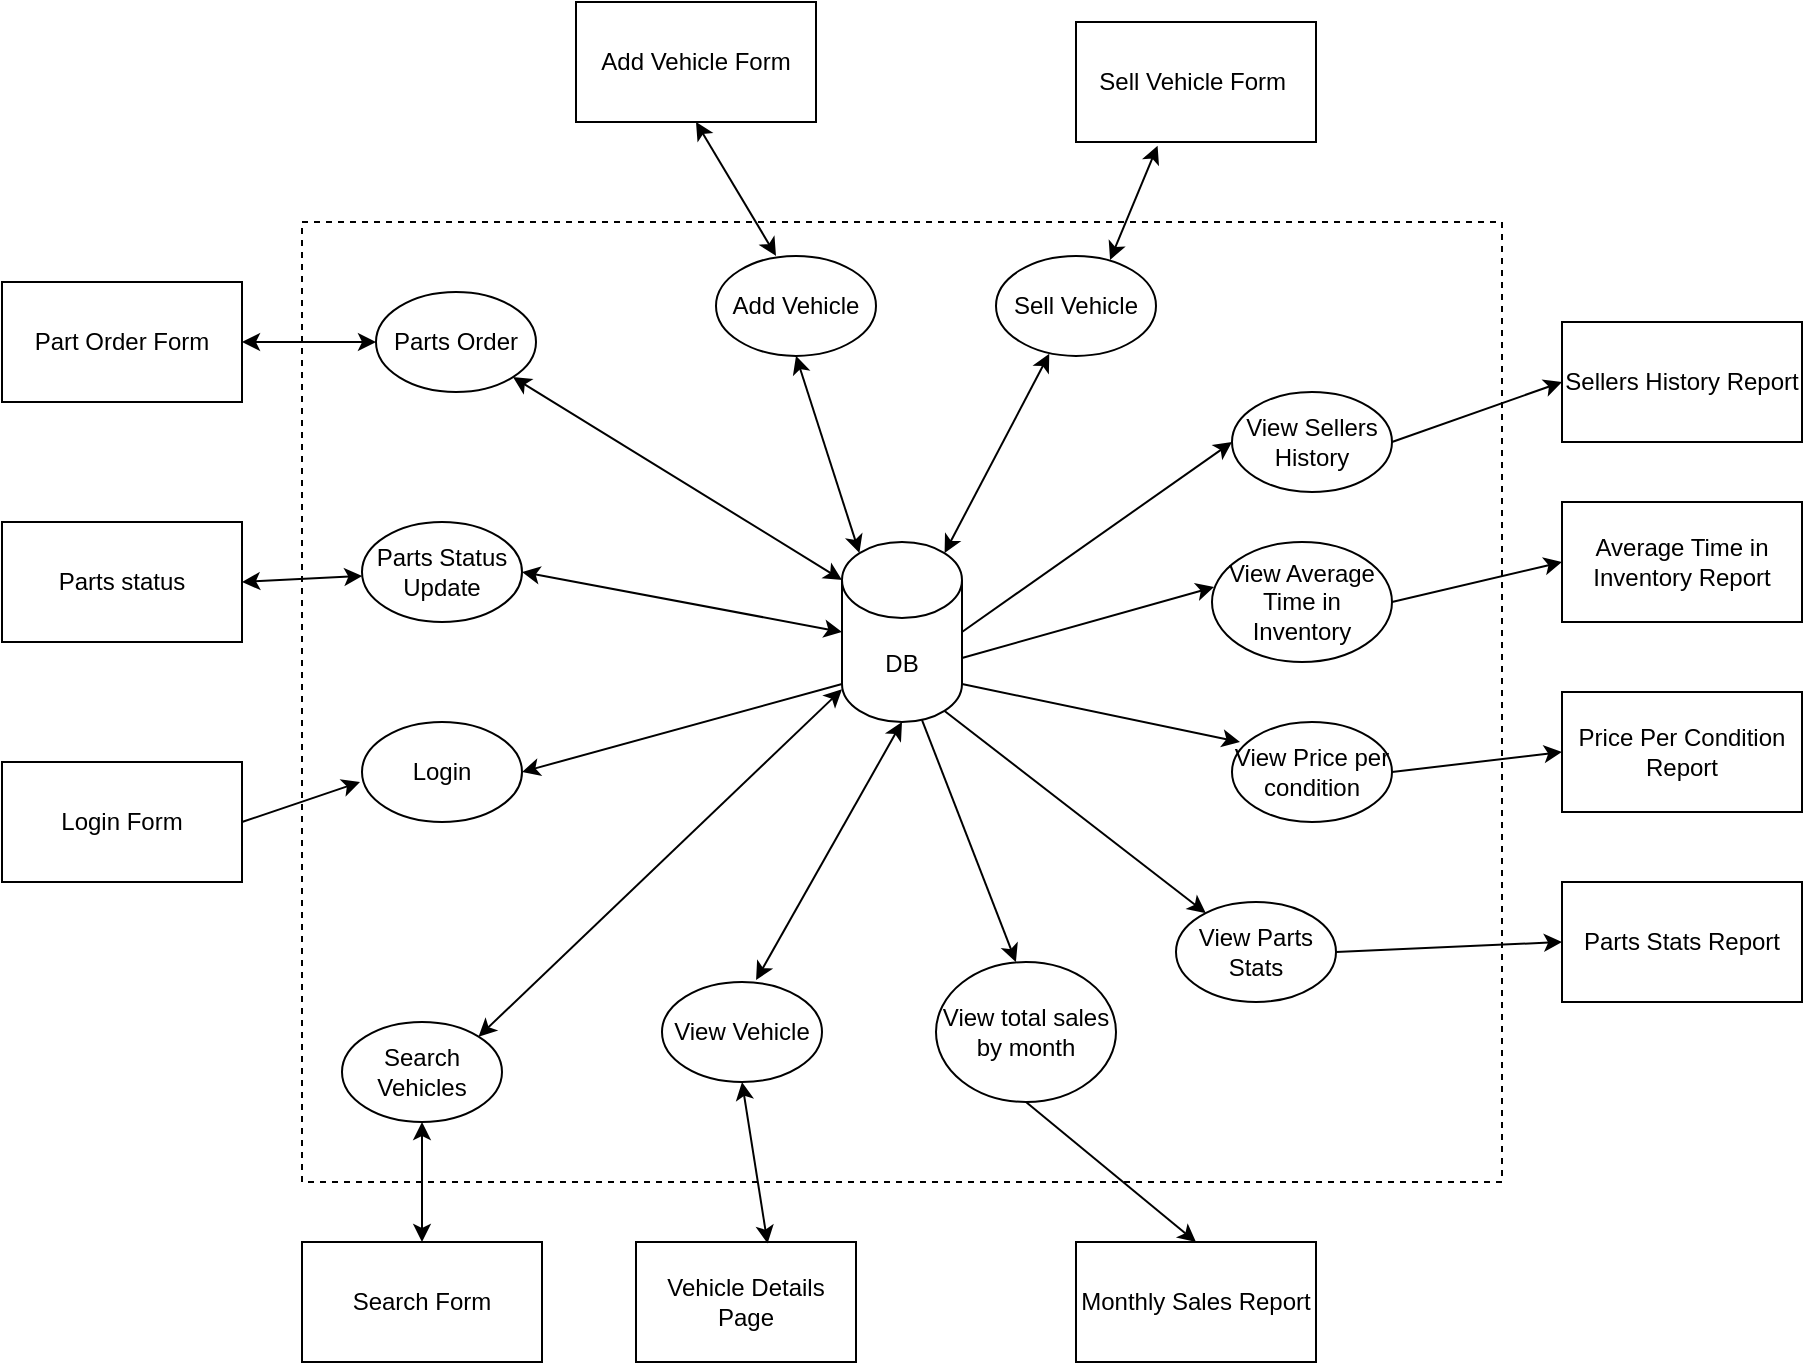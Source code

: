 <mxfile version="24.7.8">
  <diagram name="Page-1" id="O3VUC4EruAWj7rbk-weQ">
    <mxGraphModel dx="954" dy="612" grid="1" gridSize="10" guides="1" tooltips="1" connect="1" arrows="1" fold="1" page="1" pageScale="1" pageWidth="1100" pageHeight="850" math="0" shadow="0">
      <root>
        <mxCell id="0" />
        <mxCell id="1" parent="0" />
        <mxCell id="uZB3BlQuaGmwkZELH0Op-1" value="DB" style="shape=cylinder3;whiteSpace=wrap;html=1;boundedLbl=1;backgroundOutline=1;size=19;" parent="1" vertex="1">
          <mxGeometry x="523" y="320" width="60" height="90" as="geometry" />
        </mxCell>
        <mxCell id="uZB3BlQuaGmwkZELH0Op-2" value="" style="endArrow=none;dashed=1;html=1;rounded=0;" parent="1" edge="1">
          <mxGeometry width="50" height="50" relative="1" as="geometry">
            <mxPoint x="853" y="640" as="sourcePoint" />
            <mxPoint x="853" y="640" as="targetPoint" />
            <Array as="points">
              <mxPoint x="253" y="640" />
              <mxPoint x="253" y="160" />
              <mxPoint x="853" y="160" />
            </Array>
          </mxGeometry>
        </mxCell>
        <mxCell id="uZB3BlQuaGmwkZELH0Op-4" value="Search Vehicles" style="ellipse;whiteSpace=wrap;html=1;" parent="1" vertex="1">
          <mxGeometry x="273" y="560" width="80" height="50" as="geometry" />
        </mxCell>
        <mxCell id="uZB3BlQuaGmwkZELH0Op-8" value="Login Form" style="rounded=0;whiteSpace=wrap;html=1;" parent="1" vertex="1">
          <mxGeometry x="103" y="430" width="120" height="60" as="geometry" />
        </mxCell>
        <mxCell id="uZB3BlQuaGmwkZELH0Op-10" value="Login" style="ellipse;whiteSpace=wrap;html=1;" parent="1" vertex="1">
          <mxGeometry x="283" y="410" width="80" height="50" as="geometry" />
        </mxCell>
        <mxCell id="uZB3BlQuaGmwkZELH0Op-11" value="" style="endArrow=classic;html=1;rounded=0;exitX=0;exitY=1;exitDx=0;exitDy=-19;exitPerimeter=0;entryX=1;entryY=0.5;entryDx=0;entryDy=0;" parent="1" source="uZB3BlQuaGmwkZELH0Op-1" target="uZB3BlQuaGmwkZELH0Op-10" edge="1">
          <mxGeometry width="50" height="50" relative="1" as="geometry">
            <mxPoint x="533" y="410" as="sourcePoint" />
            <mxPoint x="583" y="360" as="targetPoint" />
          </mxGeometry>
        </mxCell>
        <mxCell id="uZB3BlQuaGmwkZELH0Op-12" value="" style="endArrow=classic;html=1;rounded=0;exitX=1;exitY=0.5;exitDx=0;exitDy=0;" parent="1" source="uZB3BlQuaGmwkZELH0Op-8" edge="1">
          <mxGeometry width="50" height="50" relative="1" as="geometry">
            <mxPoint x="533" y="410" as="sourcePoint" />
            <mxPoint x="282" y="440" as="targetPoint" />
          </mxGeometry>
        </mxCell>
        <mxCell id="uZB3BlQuaGmwkZELH0Op-16" value="Part Order Form" style="rounded=0;whiteSpace=wrap;html=1;" parent="1" vertex="1">
          <mxGeometry x="103" y="190" width="120" height="60" as="geometry" />
        </mxCell>
        <mxCell id="uZB3BlQuaGmwkZELH0Op-17" value="Parts Order" style="ellipse;whiteSpace=wrap;html=1;" parent="1" vertex="1">
          <mxGeometry x="290" y="195" width="80" height="50" as="geometry" />
        </mxCell>
        <mxCell id="uZB3BlQuaGmwkZELH0Op-27" value="" style="endArrow=classic;html=1;rounded=0;exitX=1;exitY=0.5;exitDx=0;exitDy=0;entryX=0;entryY=0.5;entryDx=0;entryDy=0;startArrow=classic;startFill=1;" parent="1" source="uZB3BlQuaGmwkZELH0Op-16" target="uZB3BlQuaGmwkZELH0Op-17" edge="1">
          <mxGeometry width="50" height="50" relative="1" as="geometry">
            <mxPoint x="663" y="210" as="sourcePoint" />
            <mxPoint x="713" y="160" as="targetPoint" />
          </mxGeometry>
        </mxCell>
        <mxCell id="uZB3BlQuaGmwkZELH0Op-28" value="Add Vehicle Form" style="rounded=0;whiteSpace=wrap;html=1;" parent="1" vertex="1">
          <mxGeometry x="390" y="50" width="120" height="60" as="geometry" />
        </mxCell>
        <mxCell id="uZB3BlQuaGmwkZELH0Op-29" value="Add Vehicle" style="ellipse;whiteSpace=wrap;html=1;" parent="1" vertex="1">
          <mxGeometry x="460" y="176.94" width="80" height="50" as="geometry" />
        </mxCell>
        <mxCell id="uZB3BlQuaGmwkZELH0Op-30" value="" style="endArrow=classic;html=1;rounded=0;exitX=0.5;exitY=1;exitDx=0;exitDy=0;entryX=0.375;entryY=0;entryDx=0;entryDy=0;entryPerimeter=0;startArrow=classic;startFill=1;" parent="1" source="uZB3BlQuaGmwkZELH0Op-28" target="uZB3BlQuaGmwkZELH0Op-29" edge="1">
          <mxGeometry width="50" height="50" relative="1" as="geometry">
            <mxPoint x="533" y="300" as="sourcePoint" />
            <mxPoint x="583" y="250" as="targetPoint" />
          </mxGeometry>
        </mxCell>
        <mxCell id="uZB3BlQuaGmwkZELH0Op-31" value="" style="endArrow=classic;html=1;rounded=0;entryX=0.145;entryY=0;entryDx=0;entryDy=5.51;entryPerimeter=0;startArrow=classic;startFill=1;exitX=0.5;exitY=1;exitDx=0;exitDy=0;" parent="1" source="uZB3BlQuaGmwkZELH0Op-29" target="uZB3BlQuaGmwkZELH0Op-1" edge="1">
          <mxGeometry width="50" height="50" relative="1" as="geometry">
            <mxPoint x="480" y="230" as="sourcePoint" />
            <mxPoint x="491.96" y="320.0" as="targetPoint" />
          </mxGeometry>
        </mxCell>
        <mxCell id="uZB3BlQuaGmwkZELH0Op-34" value="Sell Vehicle Form&amp;nbsp;" style="rounded=0;whiteSpace=wrap;html=1;" parent="1" vertex="1">
          <mxGeometry x="640" y="60" width="120" height="60" as="geometry" />
        </mxCell>
        <mxCell id="uZB3BlQuaGmwkZELH0Op-36" value="Sell Vehicle" style="ellipse;whiteSpace=wrap;html=1;" parent="1" vertex="1">
          <mxGeometry x="600" y="176.94" width="80" height="50" as="geometry" />
        </mxCell>
        <mxCell id="uZB3BlQuaGmwkZELH0Op-39" value="" style="endArrow=classic;html=1;rounded=0;entryX=0.713;entryY=0.04;entryDx=0;entryDy=0;entryPerimeter=0;exitX=0.34;exitY=1.031;exitDx=0;exitDy=0;exitPerimeter=0;startArrow=classic;startFill=1;" parent="1" source="uZB3BlQuaGmwkZELH0Op-34" target="uZB3BlQuaGmwkZELH0Op-36" edge="1">
          <mxGeometry width="50" height="50" relative="1" as="geometry">
            <mxPoint x="683" y="160" as="sourcePoint" />
            <mxPoint x="583" y="250" as="targetPoint" />
          </mxGeometry>
        </mxCell>
        <mxCell id="uZB3BlQuaGmwkZELH0Op-40" value="View Sellers History" style="ellipse;whiteSpace=wrap;html=1;" parent="1" vertex="1">
          <mxGeometry x="718" y="245" width="80" height="50" as="geometry" />
        </mxCell>
        <mxCell id="uZB3BlQuaGmwkZELH0Op-41" value="View Average Time in Inventory" style="ellipse;whiteSpace=wrap;html=1;" parent="1" vertex="1">
          <mxGeometry x="708" y="320" width="90" height="60" as="geometry" />
        </mxCell>
        <mxCell id="uZB3BlQuaGmwkZELH0Op-42" value="View Price per condition" style="ellipse;whiteSpace=wrap;html=1;" parent="1" vertex="1">
          <mxGeometry x="718" y="410" width="80" height="50" as="geometry" />
        </mxCell>
        <mxCell id="uZB3BlQuaGmwkZELH0Op-43" value="View Parts Stats" style="ellipse;whiteSpace=wrap;html=1;" parent="1" vertex="1">
          <mxGeometry x="690" y="500" width="80" height="50" as="geometry" />
        </mxCell>
        <mxCell id="uZB3BlQuaGmwkZELH0Op-44" value="Parts Stats Report" style="rounded=0;whiteSpace=wrap;html=1;" parent="1" vertex="1">
          <mxGeometry x="883" y="490" width="120" height="60" as="geometry" />
        </mxCell>
        <mxCell id="uZB3BlQuaGmwkZELH0Op-45" value="" style="endArrow=classic;html=1;rounded=0;exitX=1;exitY=0.5;exitDx=0;exitDy=0;exitPerimeter=0;entryX=0;entryY=0.5;entryDx=0;entryDy=0;" parent="1" source="uZB3BlQuaGmwkZELH0Op-1" target="uZB3BlQuaGmwkZELH0Op-40" edge="1">
          <mxGeometry width="50" height="50" relative="1" as="geometry">
            <mxPoint x="533" y="420" as="sourcePoint" />
            <mxPoint x="583" y="370" as="targetPoint" />
          </mxGeometry>
        </mxCell>
        <mxCell id="uZB3BlQuaGmwkZELH0Op-46" value="" style="endArrow=classic;html=1;rounded=0;entryX=0.012;entryY=0.375;entryDx=0;entryDy=0;exitX=1;exitY=0;exitDx=0;exitDy=58;exitPerimeter=0;entryPerimeter=0;" parent="1" source="uZB3BlQuaGmwkZELH0Op-1" target="uZB3BlQuaGmwkZELH0Op-41" edge="1">
          <mxGeometry width="50" height="50" relative="1" as="geometry">
            <mxPoint x="603" y="420" as="sourcePoint" />
            <mxPoint x="763" y="355" as="targetPoint" />
          </mxGeometry>
        </mxCell>
        <mxCell id="uZB3BlQuaGmwkZELH0Op-47" value="" style="endArrow=classic;html=1;rounded=0;entryX=0.05;entryY=0.2;entryDx=0;entryDy=0;exitX=1;exitY=1;exitDx=0;exitDy=-19;exitPerimeter=0;entryPerimeter=0;" parent="1" source="uZB3BlQuaGmwkZELH0Op-1" target="uZB3BlQuaGmwkZELH0Op-42" edge="1">
          <mxGeometry width="50" height="50" relative="1" as="geometry">
            <mxPoint x="593" y="388" as="sourcePoint" />
            <mxPoint x="775" y="397" as="targetPoint" />
          </mxGeometry>
        </mxCell>
        <mxCell id="uZB3BlQuaGmwkZELH0Op-48" value="" style="endArrow=classic;html=1;rounded=0;exitX=0.855;exitY=1;exitDx=0;exitDy=-5.51;exitPerimeter=0;" parent="1" source="uZB3BlQuaGmwkZELH0Op-1" target="uZB3BlQuaGmwkZELH0Op-43" edge="1">
          <mxGeometry width="50" height="50" relative="1" as="geometry">
            <mxPoint x="593" y="401" as="sourcePoint" />
            <mxPoint x="767" y="460" as="targetPoint" />
          </mxGeometry>
        </mxCell>
        <mxCell id="uZB3BlQuaGmwkZELH0Op-49" value="" style="endArrow=classic;html=1;rounded=0;exitX=1;exitY=0.5;exitDx=0;exitDy=0;entryX=0;entryY=0.5;entryDx=0;entryDy=0;" parent="1" source="uZB3BlQuaGmwkZELH0Op-40" target="xfFFfN3VhaVvBuw0yQ8A-14" edge="1">
          <mxGeometry width="50" height="50" relative="1" as="geometry">
            <mxPoint x="533" y="420" as="sourcePoint" />
            <mxPoint x="583" y="370" as="targetPoint" />
          </mxGeometry>
        </mxCell>
        <mxCell id="uZB3BlQuaGmwkZELH0Op-50" value="" style="endArrow=classic;html=1;rounded=0;exitX=1;exitY=0.5;exitDx=0;exitDy=0;entryX=0;entryY=0.5;entryDx=0;entryDy=0;" parent="1" source="uZB3BlQuaGmwkZELH0Op-41" target="xfFFfN3VhaVvBuw0yQ8A-15" edge="1">
          <mxGeometry width="50" height="50" relative="1" as="geometry">
            <mxPoint x="843" y="355" as="sourcePoint" />
            <mxPoint x="923" y="392" as="targetPoint" />
          </mxGeometry>
        </mxCell>
        <mxCell id="uZB3BlQuaGmwkZELH0Op-51" value="" style="endArrow=classic;html=1;rounded=0;exitX=1;exitY=0.5;exitDx=0;exitDy=0;entryX=0;entryY=0.5;entryDx=0;entryDy=0;" parent="1" source="uZB3BlQuaGmwkZELH0Op-42" target="xfFFfN3VhaVvBuw0yQ8A-19" edge="1">
          <mxGeometry width="50" height="50" relative="1" as="geometry">
            <mxPoint x="843" y="415" as="sourcePoint" />
            <mxPoint x="933" y="402" as="targetPoint" />
          </mxGeometry>
        </mxCell>
        <mxCell id="uZB3BlQuaGmwkZELH0Op-52" value="" style="endArrow=classic;html=1;rounded=0;exitX=1;exitY=0.5;exitDx=0;exitDy=0;entryX=0;entryY=0.5;entryDx=0;entryDy=0;" parent="1" source="uZB3BlQuaGmwkZELH0Op-43" target="uZB3BlQuaGmwkZELH0Op-44" edge="1">
          <mxGeometry width="50" height="50" relative="1" as="geometry">
            <mxPoint x="843" y="475" as="sourcePoint" />
            <mxPoint x="923" y="420" as="targetPoint" />
          </mxGeometry>
        </mxCell>
        <mxCell id="uZB3BlQuaGmwkZELH0Op-61" value="Parts status" style="rounded=0;whiteSpace=wrap;html=1;" parent="1" vertex="1">
          <mxGeometry x="103" y="310" width="120" height="60" as="geometry" />
        </mxCell>
        <mxCell id="uZB3BlQuaGmwkZELH0Op-62" value="Parts Status Update" style="ellipse;whiteSpace=wrap;html=1;" parent="1" vertex="1">
          <mxGeometry x="283" y="310" width="80" height="50" as="geometry" />
        </mxCell>
        <mxCell id="uZB3BlQuaGmwkZELH0Op-64" value="" style="endArrow=classic;startArrow=classic;html=1;rounded=0;entryX=1;entryY=0.5;entryDx=0;entryDy=0;" parent="1" source="uZB3BlQuaGmwkZELH0Op-62" target="uZB3BlQuaGmwkZELH0Op-61" edge="1">
          <mxGeometry width="50" height="50" relative="1" as="geometry">
            <mxPoint x="533" y="420" as="sourcePoint" />
            <mxPoint x="583" y="370" as="targetPoint" />
          </mxGeometry>
        </mxCell>
        <mxCell id="uZB3BlQuaGmwkZELH0Op-65" value="" style="endArrow=classic;startArrow=classic;html=1;rounded=0;exitX=1;exitY=0.5;exitDx=0;exitDy=0;entryX=0;entryY=0.5;entryDx=0;entryDy=0;entryPerimeter=0;" parent="1" source="uZB3BlQuaGmwkZELH0Op-62" target="uZB3BlQuaGmwkZELH0Op-1" edge="1">
          <mxGeometry width="50" height="50" relative="1" as="geometry">
            <mxPoint x="533" y="420" as="sourcePoint" />
            <mxPoint x="583" y="370" as="targetPoint" />
          </mxGeometry>
        </mxCell>
        <mxCell id="uZB3BlQuaGmwkZELH0Op-71" value="Search Form" style="rounded=0;whiteSpace=wrap;html=1;" parent="1" vertex="1">
          <mxGeometry x="253" y="670" width="120" height="60" as="geometry" />
        </mxCell>
        <mxCell id="uZB3BlQuaGmwkZELH0Op-72" value="" style="endArrow=classic;startArrow=classic;html=1;rounded=0;exitX=0.5;exitY=0;exitDx=0;exitDy=0;" parent="1" source="uZB3BlQuaGmwkZELH0Op-71" target="uZB3BlQuaGmwkZELH0Op-4" edge="1">
          <mxGeometry width="50" height="50" relative="1" as="geometry">
            <mxPoint x="214" y="660" as="sourcePoint" />
            <mxPoint x="583" y="370" as="targetPoint" />
          </mxGeometry>
        </mxCell>
        <mxCell id="uZB3BlQuaGmwkZELH0Op-73" value="" style="endArrow=classic;startArrow=classic;html=1;rounded=0;exitX=1;exitY=0;exitDx=0;exitDy=0;" parent="1" source="uZB3BlQuaGmwkZELH0Op-4" target="uZB3BlQuaGmwkZELH0Op-1" edge="1">
          <mxGeometry width="50" height="50" relative="1" as="geometry">
            <mxPoint x="533" y="420" as="sourcePoint" />
            <mxPoint x="583" y="370" as="targetPoint" />
          </mxGeometry>
        </mxCell>
        <mxCell id="uZB3BlQuaGmwkZELH0Op-74" value="" style="endArrow=classic;html=1;rounded=0;entryX=0;entryY=0;entryDx=0;entryDy=19;entryPerimeter=0;startArrow=classic;startFill=1;" parent="1" source="uZB3BlQuaGmwkZELH0Op-17" target="uZB3BlQuaGmwkZELH0Op-1" edge="1">
          <mxGeometry width="50" height="50" relative="1" as="geometry">
            <mxPoint x="533" y="420" as="sourcePoint" />
            <mxPoint x="583" y="370" as="targetPoint" />
          </mxGeometry>
        </mxCell>
        <mxCell id="uZB3BlQuaGmwkZELH0Op-75" value="" style="endArrow=classic;html=1;rounded=0;exitX=0.333;exitY=0.979;exitDx=0;exitDy=0;exitPerimeter=0;entryX=0.855;entryY=0;entryDx=0;entryDy=5.51;entryPerimeter=0;startArrow=classic;startFill=1;" parent="1" source="uZB3BlQuaGmwkZELH0Op-36" target="uZB3BlQuaGmwkZELH0Op-1" edge="1">
          <mxGeometry width="50" height="50" relative="1" as="geometry">
            <mxPoint x="533" y="420" as="sourcePoint" />
            <mxPoint x="583" y="370" as="targetPoint" />
          </mxGeometry>
        </mxCell>
        <mxCell id="uZB3BlQuaGmwkZELH0Op-80" value="Vehicle Details Page" style="rounded=0;whiteSpace=wrap;html=1;" parent="1" vertex="1">
          <mxGeometry x="420" y="670" width="110" height="60" as="geometry" />
        </mxCell>
        <mxCell id="uZB3BlQuaGmwkZELH0Op-81" value="View Vehicle" style="ellipse;whiteSpace=wrap;html=1;" parent="1" vertex="1">
          <mxGeometry x="433" y="540" width="80" height="50" as="geometry" />
        </mxCell>
        <mxCell id="uZB3BlQuaGmwkZELH0Op-82" value="" style="endArrow=classic;html=1;rounded=0;entryX=0.588;entryY=-0.02;entryDx=0;entryDy=0;entryPerimeter=0;exitX=0.5;exitY=1;exitDx=0;exitDy=0;exitPerimeter=0;startArrow=classic;startFill=1;" parent="1" source="uZB3BlQuaGmwkZELH0Op-1" target="uZB3BlQuaGmwkZELH0Op-81" edge="1">
          <mxGeometry width="50" height="50" relative="1" as="geometry">
            <mxPoint x="573" y="410" as="sourcePoint" />
            <mxPoint x="583" y="360" as="targetPoint" />
          </mxGeometry>
        </mxCell>
        <mxCell id="uZB3BlQuaGmwkZELH0Op-83" value="" style="endArrow=classic;html=1;rounded=0;exitX=0.5;exitY=1;exitDx=0;exitDy=0;entryX=0.598;entryY=0.012;entryDx=0;entryDy=0;entryPerimeter=0;startArrow=classic;startFill=1;" parent="1" source="uZB3BlQuaGmwkZELH0Op-81" target="uZB3BlQuaGmwkZELH0Op-80" edge="1">
          <mxGeometry width="50" height="50" relative="1" as="geometry">
            <mxPoint x="533" y="410" as="sourcePoint" />
            <mxPoint x="583" y="360" as="targetPoint" />
          </mxGeometry>
        </mxCell>
        <mxCell id="xfFFfN3VhaVvBuw0yQ8A-14" value="Sellers History Report" style="rounded=0;whiteSpace=wrap;html=1;" parent="1" vertex="1">
          <mxGeometry x="883" y="210" width="120" height="60" as="geometry" />
        </mxCell>
        <mxCell id="xfFFfN3VhaVvBuw0yQ8A-15" value="Average Time in Inventory Report" style="rounded=0;whiteSpace=wrap;html=1;" parent="1" vertex="1">
          <mxGeometry x="883" y="300" width="120" height="60" as="geometry" />
        </mxCell>
        <mxCell id="xfFFfN3VhaVvBuw0yQ8A-19" value="Price Per Condition Report" style="rounded=0;whiteSpace=wrap;html=1;" parent="1" vertex="1">
          <mxGeometry x="883" y="395" width="120" height="60" as="geometry" />
        </mxCell>
        <mxCell id="EZVvBhM1Ysl2PgQnZ_R7-3" value="View total sales by month" style="ellipse;whiteSpace=wrap;html=1;" parent="1" vertex="1">
          <mxGeometry x="570" y="530" width="90" height="70" as="geometry" />
        </mxCell>
        <mxCell id="EZVvBhM1Ysl2PgQnZ_R7-4" value="Monthly Sales Report" style="rounded=0;whiteSpace=wrap;html=1;" parent="1" vertex="1">
          <mxGeometry x="640" y="670" width="120" height="60" as="geometry" />
        </mxCell>
        <mxCell id="EZVvBhM1Ysl2PgQnZ_R7-5" value="" style="endArrow=classic;html=1;rounded=0;exitX=0.5;exitY=1;exitDx=0;exitDy=0;entryX=0.5;entryY=0;entryDx=0;entryDy=0;" parent="1" source="EZVvBhM1Ysl2PgQnZ_R7-3" target="EZVvBhM1Ysl2PgQnZ_R7-4" edge="1">
          <mxGeometry width="50" height="50" relative="1" as="geometry">
            <mxPoint x="843" y="545" as="sourcePoint" />
            <mxPoint x="923" y="490" as="targetPoint" />
          </mxGeometry>
        </mxCell>
        <mxCell id="EZVvBhM1Ysl2PgQnZ_R7-7" value="" style="endArrow=classic;html=1;rounded=0;exitX=0.667;exitY=0.989;exitDx=0;exitDy=0;exitPerimeter=0;entryX=0.444;entryY=0;entryDx=0;entryDy=0;entryPerimeter=0;" parent="1" source="uZB3BlQuaGmwkZELH0Op-1" target="EZVvBhM1Ysl2PgQnZ_R7-3" edge="1">
          <mxGeometry width="50" height="50" relative="1" as="geometry">
            <mxPoint x="584" y="414" as="sourcePoint" />
            <mxPoint x="728" y="526" as="targetPoint" />
          </mxGeometry>
        </mxCell>
      </root>
    </mxGraphModel>
  </diagram>
</mxfile>
